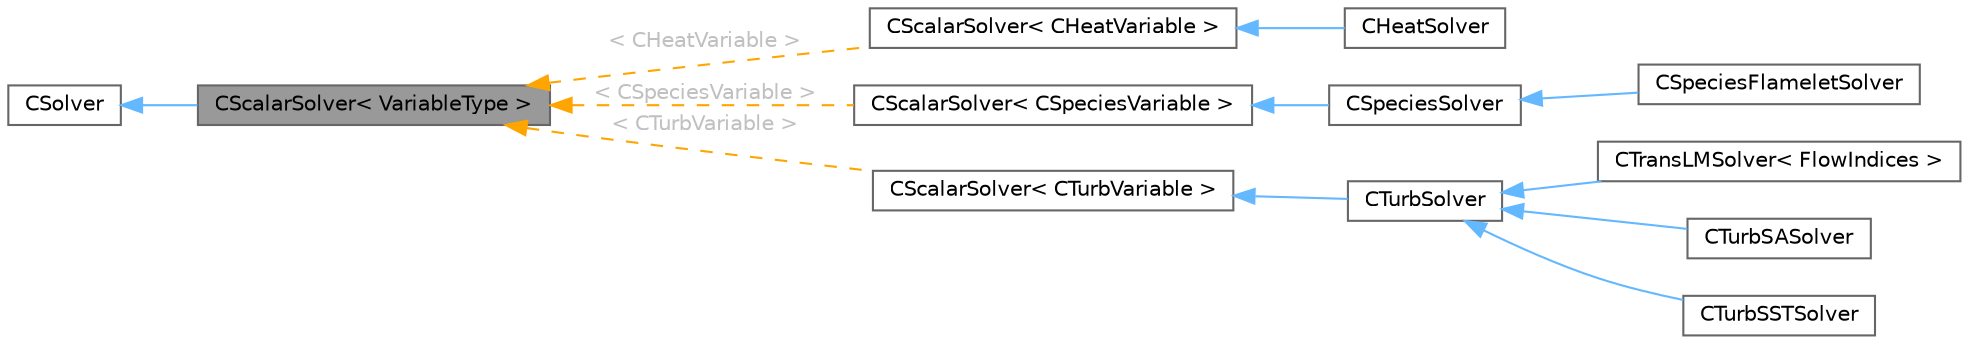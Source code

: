 digraph "CScalarSolver&lt; VariableType &gt;"
{
 // LATEX_PDF_SIZE
  bgcolor="transparent";
  edge [fontname=Helvetica,fontsize=10,labelfontname=Helvetica,labelfontsize=10];
  node [fontname=Helvetica,fontsize=10,shape=box,height=0.2,width=0.4];
  rankdir="LR";
  Node1 [id="Node000001",label="CScalarSolver\< VariableType \>",height=0.2,width=0.4,color="gray40", fillcolor="grey60", style="filled", fontcolor="black",tooltip="Main class for defining a scalar solver."];
  Node2 -> Node1 [id="edge1_Node000001_Node000002",dir="back",color="steelblue1",style="solid",tooltip=" "];
  Node2 [id="Node000002",label="CSolver",height=0.2,width=0.4,color="gray40", fillcolor="white", style="filled",URL="$classCSolver.html",tooltip=" "];
  Node1 -> Node3 [id="edge2_Node000001_Node000003",dir="back",color="orange",style="dashed",tooltip=" ",label=" \< CHeatVariable \>",fontcolor="grey" ];
  Node3 [id="Node000003",label="CScalarSolver\< CHeatVariable \>",height=0.2,width=0.4,color="gray40", fillcolor="white", style="filled",URL="$classCScalarSolver.html",tooltip=" "];
  Node3 -> Node4 [id="edge3_Node000003_Node000004",dir="back",color="steelblue1",style="solid",tooltip=" "];
  Node4 [id="Node000004",label="CHeatSolver",height=0.2,width=0.4,color="gray40", fillcolor="white", style="filled",URL="$classCHeatSolver.html",tooltip="Main class for defining the finite-volume heat solver."];
  Node1 -> Node5 [id="edge4_Node000001_Node000005",dir="back",color="orange",style="dashed",tooltip=" ",label=" \< CSpeciesVariable \>",fontcolor="grey" ];
  Node5 [id="Node000005",label="CScalarSolver\< CSpeciesVariable \>",height=0.2,width=0.4,color="gray40", fillcolor="white", style="filled",URL="$classCScalarSolver.html",tooltip=" "];
  Node5 -> Node6 [id="edge5_Node000005_Node000006",dir="back",color="steelblue1",style="solid",tooltip=" "];
  Node6 [id="Node000006",label="CSpeciesSolver",height=0.2,width=0.4,color="gray40", fillcolor="white", style="filled",URL="$classCSpeciesSolver.html",tooltip="Main class for defining the species transport solver."];
  Node6 -> Node7 [id="edge6_Node000006_Node000007",dir="back",color="steelblue1",style="solid",tooltip=" "];
  Node7 [id="Node000007",label="CSpeciesFlameletSolver",height=0.2,width=0.4,color="gray40", fillcolor="white", style="filled",URL="$classCSpeciesFlameletSolver.html",tooltip="Main class for defining the flamelet model solver."];
  Node1 -> Node8 [id="edge7_Node000001_Node000008",dir="back",color="orange",style="dashed",tooltip=" ",label=" \< CTurbVariable \>",fontcolor="grey" ];
  Node8 [id="Node000008",label="CScalarSolver\< CTurbVariable \>",height=0.2,width=0.4,color="gray40", fillcolor="white", style="filled",URL="$classCScalarSolver.html",tooltip=" "];
  Node8 -> Node9 [id="edge8_Node000008_Node000009",dir="back",color="steelblue1",style="solid",tooltip=" "];
  Node9 [id="Node000009",label="CTurbSolver",height=0.2,width=0.4,color="gray40", fillcolor="white", style="filled",URL="$classCTurbSolver.html",tooltip="Main class for defining the turbulence model solver."];
  Node9 -> Node10 [id="edge9_Node000009_Node000010",dir="back",color="steelblue1",style="solid",tooltip=" "];
  Node10 [id="Node000010",label="CTransLMSolver\< FlowIndices \>",height=0.2,width=0.4,color="gray40", fillcolor="white", style="filled",URL="$classCTransLMSolver.html",tooltip="Main class for defining the transition model solver."];
  Node9 -> Node11 [id="edge10_Node000009_Node000011",dir="back",color="steelblue1",style="solid",tooltip=" "];
  Node11 [id="Node000011",label="CTurbSASolver",height=0.2,width=0.4,color="gray40", fillcolor="white", style="filled",URL="$classCTurbSASolver.html",tooltip="Main class for defining the turbulence model solver."];
  Node9 -> Node12 [id="edge11_Node000009_Node000012",dir="back",color="steelblue1",style="solid",tooltip=" "];
  Node12 [id="Node000012",label="CTurbSSTSolver",height=0.2,width=0.4,color="gray40", fillcolor="white", style="filled",URL="$classCTurbSSTSolver.html",tooltip="Main class for defining the turbulence model solver."];
}
